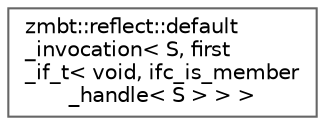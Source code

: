 digraph "Graphical Class Hierarchy"
{
 // LATEX_PDF_SIZE
  bgcolor="transparent";
  edge [fontname=Helvetica,fontsize=10,labelfontname=Helvetica,labelfontsize=10];
  node [fontname=Helvetica,fontsize=10,shape=box,height=0.2,width=0.4];
  rankdir="LR";
  Node0 [id="Node000000",label="zmbt::reflect::default\l_invocation\< S, first\l_if_t\< void, ifc_is_member\l_handle\< S \> \> \>",height=0.2,width=0.4,color="grey40", fillcolor="white", style="filled",URL="$structzmbt_1_1reflect_1_1default__invocation_3_01S_00_01first__if__t_3_01void_00_01ifc__is__member__handle_3_01S_01_4_01_4_01_4.html",tooltip=" "];
}
